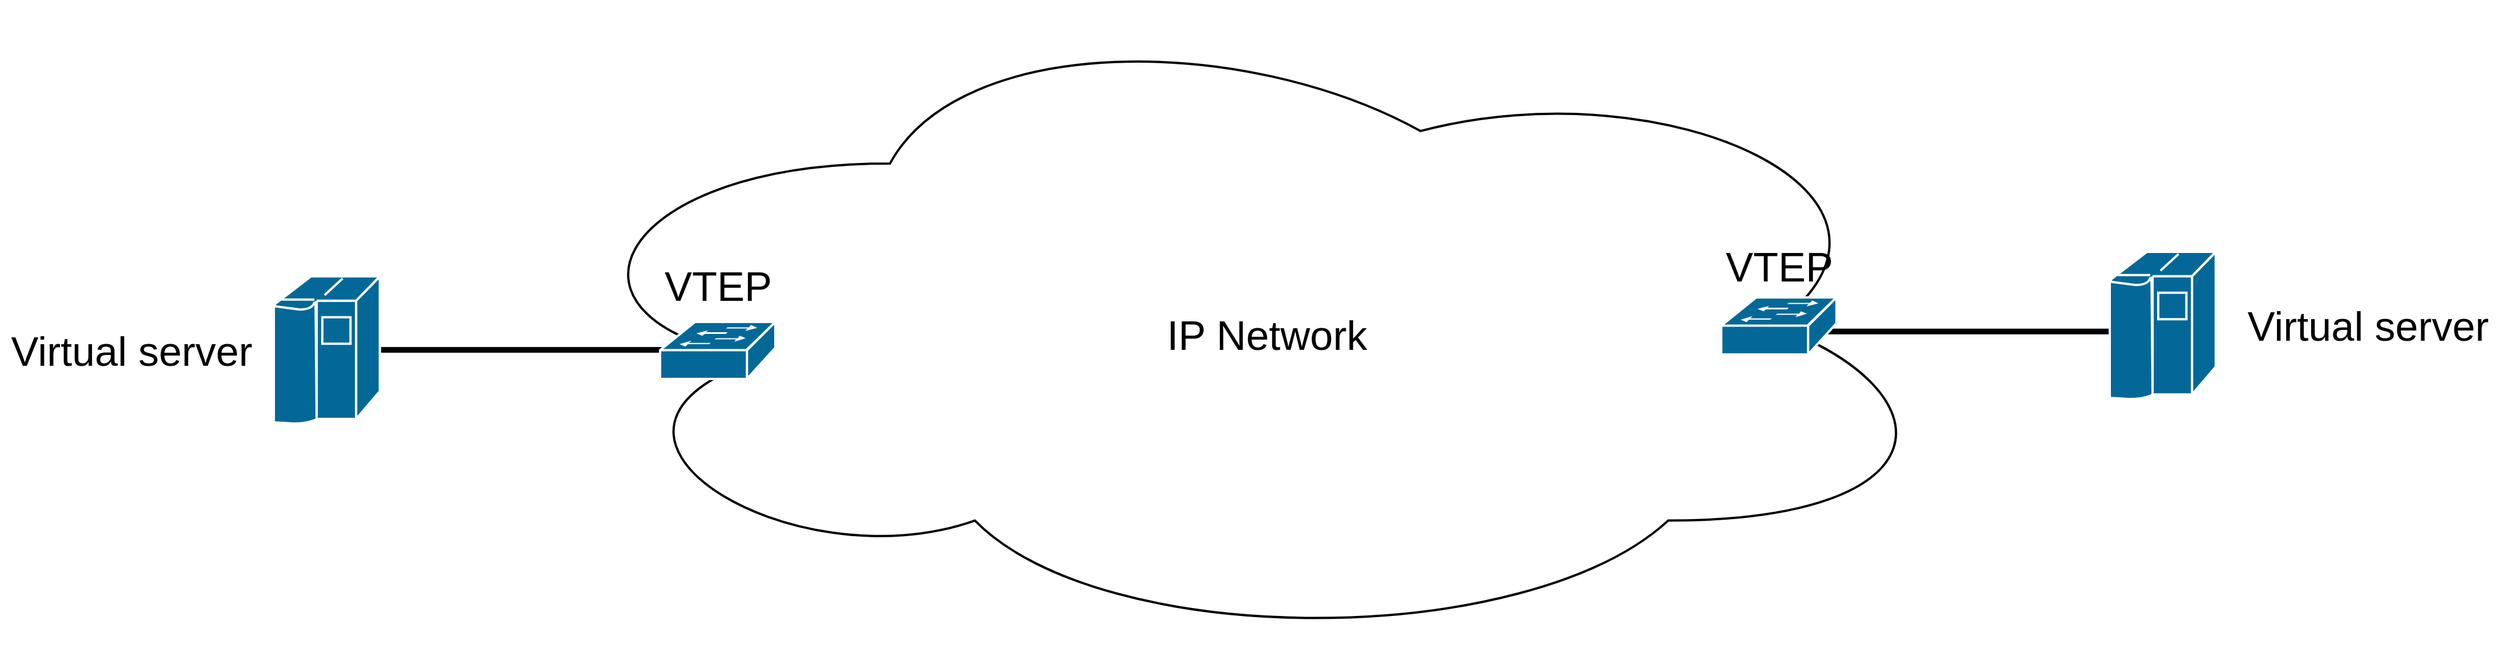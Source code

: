 <mxfile version="22.0.2" type="device">
  <diagram name="Page-1" id="mdBl8qPQBGC2aFiUuEaK">
    <mxGraphModel dx="2735" dy="2623" grid="1" gridSize="10" guides="1" tooltips="1" connect="1" arrows="1" fold="1" page="1" pageScale="1" pageWidth="827" pageHeight="1169" math="0" shadow="0">
      <root>
        <mxCell id="0" />
        <mxCell id="1" parent="0" />
        <mxCell id="J2NBPFnv9JhLP338ppIg-1" value="" style="ellipse;shape=cloud;whiteSpace=wrap;html=1;fillColor=none;strokeWidth=2;" vertex="1" parent="1">
          <mxGeometry x="70" y="-20" width="1240" height="569.75" as="geometry" />
        </mxCell>
        <mxCell id="J2NBPFnv9JhLP338ppIg-10" value="&lt;font style=&quot;font-size: 36px;&quot;&gt;VTEP&lt;/font&gt;" style="text;html=1;align=center;verticalAlign=middle;resizable=0;points=[];autosize=1;strokeColor=none;fillColor=none;" vertex="1" parent="1">
          <mxGeometry x="169" y="200" width="120" height="60" as="geometry" />
        </mxCell>
        <mxCell id="J2NBPFnv9JhLP338ppIg-11" value="&lt;font style=&quot;font-size: 36px;&quot;&gt;Virtual server&lt;br&gt;&lt;/font&gt;" style="text;html=1;align=center;verticalAlign=middle;resizable=0;points=[];autosize=1;strokeColor=none;fillColor=none;" vertex="1" parent="1">
          <mxGeometry x="-400" y="256.5" width="230" height="60" as="geometry" />
        </mxCell>
        <mxCell id="J2NBPFnv9JhLP338ppIg-12" value="&lt;font style=&quot;font-size: 36px;&quot;&gt;VTEP&lt;/font&gt;" style="text;html=1;align=center;verticalAlign=middle;resizable=0;points=[];autosize=1;strokeColor=none;fillColor=none;" vertex="1" parent="1">
          <mxGeometry x="1099" y="183.37" width="120" height="60" as="geometry" />
        </mxCell>
        <mxCell id="J2NBPFnv9JhLP338ppIg-20" style="rounded=0;orthogonalLoop=1;jettySize=auto;html=1;entryX=1;entryY=0.5;entryDx=0;entryDy=0;entryPerimeter=0;strokeColor=default;strokeWidth=5;endArrow=none;endFill=0;" edge="1" parent="1">
          <mxGeometry relative="1" as="geometry">
            <mxPoint x="1454" y="269.87" as="sourcePoint" />
            <mxPoint x="1198" y="269.87" as="targetPoint" />
          </mxGeometry>
        </mxCell>
        <mxCell id="J2NBPFnv9JhLP338ppIg-21" style="rounded=0;orthogonalLoop=1;jettySize=auto;html=1;entryX=1;entryY=0.5;entryDx=0;entryDy=0;entryPerimeter=0;strokeColor=default;strokeWidth=5;endArrow=none;endFill=0;" edge="1" parent="1">
          <mxGeometry relative="1" as="geometry">
            <mxPoint x="190" y="285.94" as="sourcePoint" />
            <mxPoint x="-66" y="285.94" as="targetPoint" />
          </mxGeometry>
        </mxCell>
        <mxCell id="J2NBPFnv9JhLP338ppIg-27" value="" style="shape=mxgraph.cisco.switches.workgroup_switch;html=1;pointerEvents=1;dashed=0;fillColor=#036897;strokeColor=#ffffff;strokeWidth=2;verticalLabelPosition=bottom;verticalAlign=top;align=center;outlineConnect=0;" vertex="1" parent="1">
          <mxGeometry x="178.5" y="261.5" width="101" height="50" as="geometry" />
        </mxCell>
        <mxCell id="J2NBPFnv9JhLP338ppIg-28" value="" style="shape=mxgraph.cisco.computers_and_peripherals.ibm_mainframe;sketch=0;html=1;pointerEvents=1;dashed=0;fillColor=#036897;strokeColor=#ffffff;strokeWidth=2;verticalLabelPosition=bottom;verticalAlign=top;align=center;outlineConnect=0;" vertex="1" parent="1">
          <mxGeometry x="-160" y="221.5" width="92.86" height="130" as="geometry" />
        </mxCell>
        <mxCell id="J2NBPFnv9JhLP338ppIg-29" value="&lt;font style=&quot;font-size: 36px;&quot;&gt;Virtual server&lt;br&gt;&lt;/font&gt;" style="text;html=1;align=center;verticalAlign=middle;resizable=0;points=[];autosize=1;strokeColor=none;fillColor=none;" vertex="1" parent="1">
          <mxGeometry x="1560" y="235" width="230" height="60" as="geometry" />
        </mxCell>
        <mxCell id="J2NBPFnv9JhLP338ppIg-30" value="" style="shape=mxgraph.cisco.computers_and_peripherals.ibm_mainframe;sketch=0;html=1;pointerEvents=1;dashed=0;fillColor=#036897;strokeColor=#ffffff;strokeWidth=2;verticalLabelPosition=bottom;verticalAlign=top;align=center;outlineConnect=0;" vertex="1" parent="1">
          <mxGeometry x="1449" y="200" width="92.86" height="130" as="geometry" />
        </mxCell>
        <mxCell id="J2NBPFnv9JhLP338ppIg-32" value="" style="shape=mxgraph.cisco.switches.workgroup_switch;html=1;pointerEvents=1;dashed=0;fillColor=#036897;strokeColor=#ffffff;strokeWidth=2;verticalLabelPosition=bottom;verticalAlign=top;align=center;outlineConnect=0;" vertex="1" parent="1">
          <mxGeometry x="1108.5" y="240" width="101" height="50" as="geometry" />
        </mxCell>
        <mxCell id="J2NBPFnv9JhLP338ppIg-33" value="&lt;font style=&quot;font-size: 36px;&quot;&gt;IP Network&lt;/font&gt;" style="text;html=1;align=center;verticalAlign=middle;resizable=0;points=[];autosize=1;strokeColor=none;fillColor=none;" vertex="1" parent="1">
          <mxGeometry x="610" y="243.37" width="200" height="60" as="geometry" />
        </mxCell>
      </root>
    </mxGraphModel>
  </diagram>
</mxfile>
